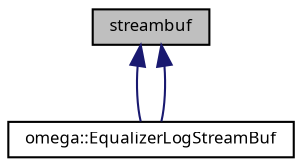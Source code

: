 digraph G
{
  bgcolor="transparent";
  edge [fontname="FreeSans.ttf",fontsize="8",labelfontname="FreeSans.ttf",labelfontsize="8"];
  node [fontname="FreeSans.ttf",fontsize="8",shape=record];
  Node1 [label="streambuf",height=0.2,width=0.4,color="black", fillcolor="grey75", style="filled" fontcolor="black"];
  Node1 -> Node2 [dir=back,color="midnightblue",fontsize="8",style="solid",fontname="FreeSans.ttf"];
  Node2 [label="omega::EqualizerLogStreamBuf",height=0.2,width=0.4,color="black",URL="$classomega_1_1_equalizer_log_stream_buf.html"];
  Node1 -> Node2 [dir=back,color="midnightblue",fontsize="8",style="solid",fontname="FreeSans.ttf"];
}
